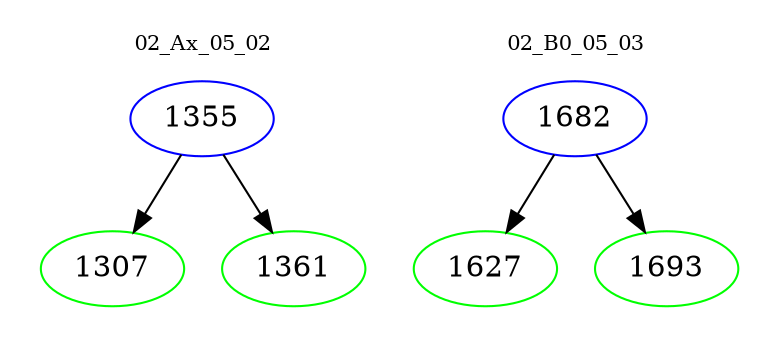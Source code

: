 digraph{
subgraph cluster_0 {
color = white
label = "02_Ax_05_02";
fontsize=10;
T0_1355 [label="1355", color="blue"]
T0_1355 -> T0_1307 [color="black"]
T0_1307 [label="1307", color="green"]
T0_1355 -> T0_1361 [color="black"]
T0_1361 [label="1361", color="green"]
}
subgraph cluster_1 {
color = white
label = "02_B0_05_03";
fontsize=10;
T1_1682 [label="1682", color="blue"]
T1_1682 -> T1_1627 [color="black"]
T1_1627 [label="1627", color="green"]
T1_1682 -> T1_1693 [color="black"]
T1_1693 [label="1693", color="green"]
}
}

